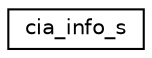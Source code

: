 digraph "Graphical Class Hierarchy"
{
  edge [fontname="Helvetica",fontsize="10",labelfontname="Helvetica",labelfontsize="10"];
  node [fontname="Helvetica",fontsize="10",shape=record];
  rankdir="LR";
  Node1 [label="cia_info_s",height=0.2,width=0.4,color="black", fillcolor="white", style="filled",URL="$structcia__info__s.html"];
}
